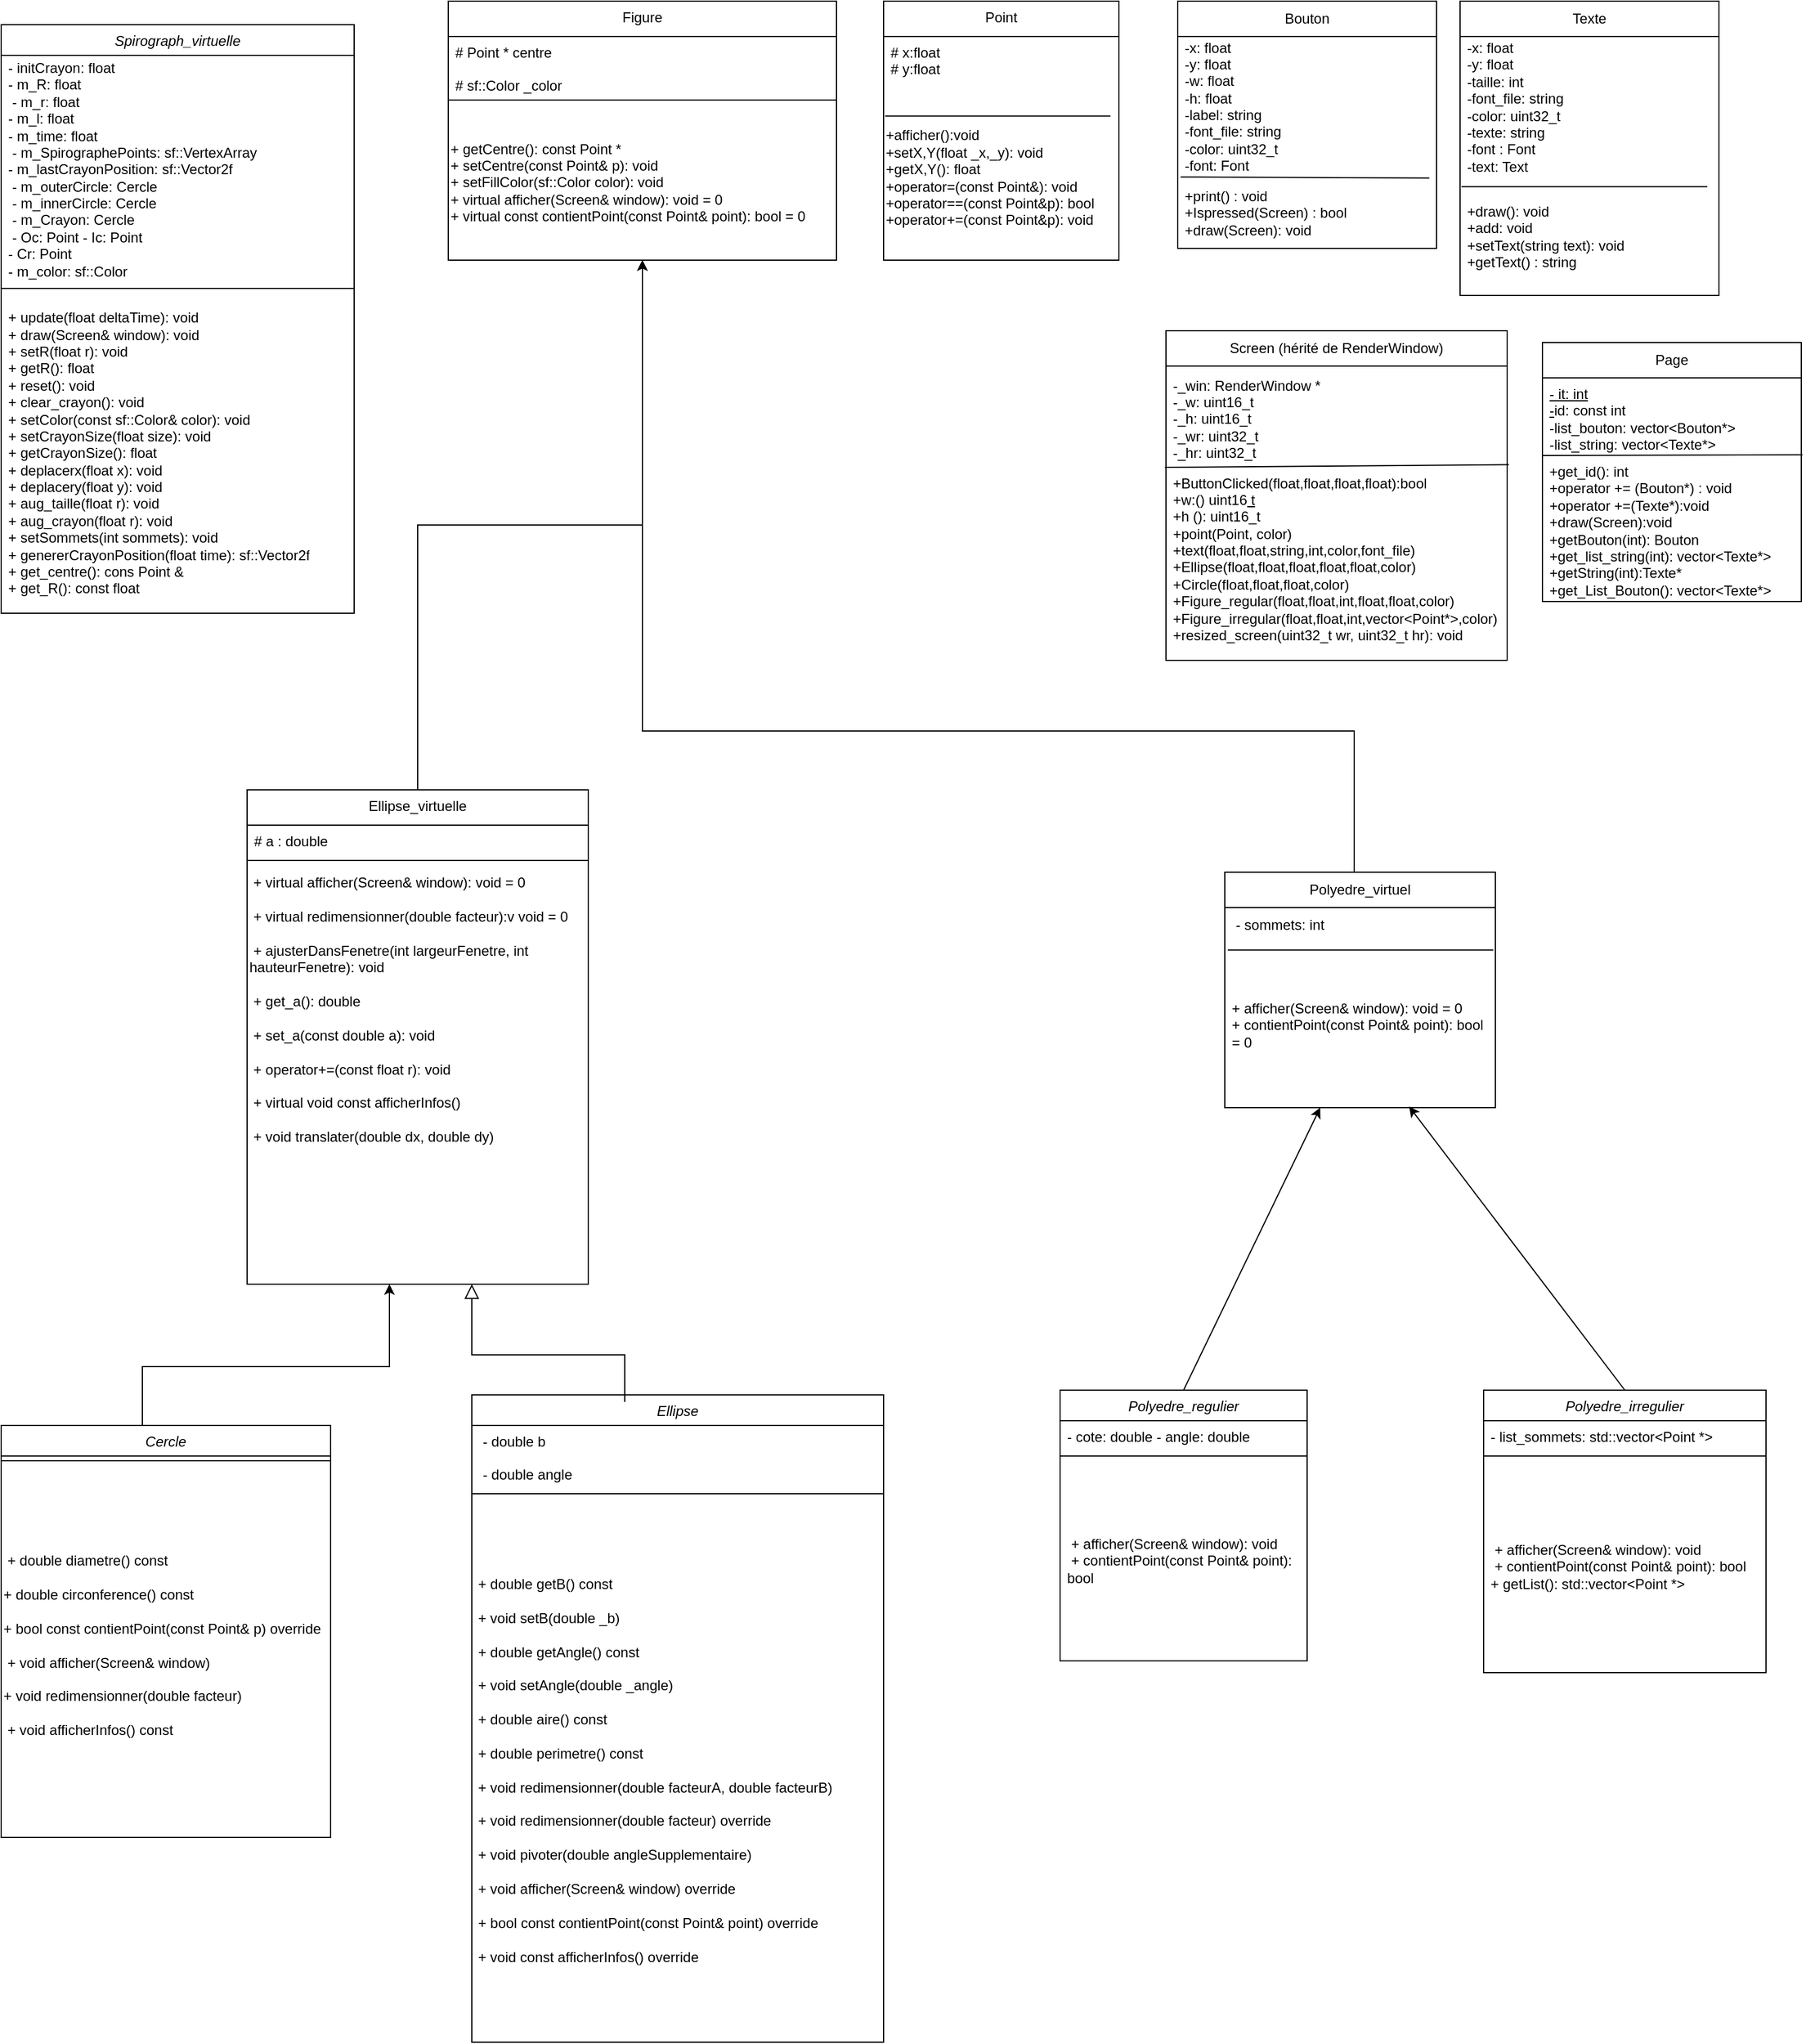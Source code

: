 <mxfile version="26.0.6">
  <diagram id="C5RBs43oDa-KdzZeNtuy" name="Page-1">
    <mxGraphModel dx="441" dy="790" grid="1" gridSize="10" guides="1" tooltips="1" connect="1" arrows="1" fold="1" page="1" pageScale="1" pageWidth="827" pageHeight="1169" math="0" shadow="0">
      <root>
        <mxCell id="WIyWlLk6GJQsqaUBKTNV-0" />
        <mxCell id="WIyWlLk6GJQsqaUBKTNV-1" parent="WIyWlLk6GJQsqaUBKTNV-0" />
        <mxCell id="zkfFHV4jXpPFQw0GAbJ--0" value="Spirograph_virtuelle" style="swimlane;fontStyle=2;align=center;verticalAlign=top;childLayout=stackLayout;horizontal=1;startSize=26;horizontalStack=0;resizeParent=1;resizeLast=0;collapsible=1;marginBottom=0;rounded=0;shadow=0;strokeWidth=1;" parent="WIyWlLk6GJQsqaUBKTNV-1" vertex="1">
          <mxGeometry x="60" y="40" width="300" height="500" as="geometry">
            <mxRectangle x="230" y="140" width="160" height="26" as="alternateBounds" />
          </mxGeometry>
        </mxCell>
        <mxCell id="Yk2aVxhonurAjU0q2a2b-47" value="&lt;font style=&quot;font-size: 12px;&quot;&gt;- initCrayon: float&amp;nbsp;&lt;/font&gt;&lt;div&gt;&lt;font style=&quot;font-size: 12px;&quot;&gt;- m_R: float&lt;/font&gt;&lt;/div&gt;&lt;div&gt;&lt;font style=&quot;font-size: 12px;&quot;&gt;&amp;nbsp;- m_r: float&amp;nbsp;&lt;/font&gt;&lt;/div&gt;&lt;div&gt;&lt;font style=&quot;font-size: 12px;&quot;&gt;- m_l: float&amp;nbsp;&lt;/font&gt;&lt;/div&gt;&lt;div&gt;&lt;font style=&quot;font-size: 12px;&quot;&gt;- m_time: float&lt;/font&gt;&lt;/div&gt;&lt;div&gt;&lt;font style=&quot;font-size: 12px;&quot;&gt;&amp;nbsp;- m_SpirographePoints: sf::VertexArray&amp;nbsp;&lt;/font&gt;&lt;/div&gt;&lt;div&gt;&lt;font style=&quot;font-size: 12px;&quot;&gt;- m_lastCrayonPosition: sf::Vector2f&lt;/font&gt;&lt;/div&gt;&lt;div&gt;&lt;font style=&quot;font-size: 12px;&quot;&gt;&amp;nbsp;- m_outerCircle: Cercle&lt;/font&gt;&lt;/div&gt;&lt;div&gt;&lt;font style=&quot;font-size: 12px;&quot;&gt;&amp;nbsp;- m_innerCircle: Cercle&lt;/font&gt;&lt;/div&gt;&lt;div&gt;&lt;font style=&quot;font-size: 12px;&quot;&gt;&amp;nbsp;- m_Crayon: Cercle&lt;/font&gt;&lt;/div&gt;&lt;div&gt;&lt;font style=&quot;font-size: 12px;&quot;&gt;&amp;nbsp;- Oc: Point - Ic: Point&amp;nbsp;&lt;/font&gt;&lt;/div&gt;&lt;div&gt;&lt;font style=&quot;font-size: 12px;&quot;&gt;- Cr: Point&amp;nbsp;&lt;/font&gt;&lt;/div&gt;&lt;div&gt;&lt;font style=&quot;font-size: 12px;&quot;&gt;- m_color: sf::Color&lt;/font&gt;&lt;/div&gt;" style="text;strokeColor=none;fillColor=none;align=left;verticalAlign=middle;spacingLeft=4;spacingRight=4;overflow=hidden;points=[[0,0.5],[1,0.5]];portConstraint=eastwest;rotatable=0;whiteSpace=wrap;html=1;" parent="zkfFHV4jXpPFQw0GAbJ--0" vertex="1">
          <mxGeometry y="26" width="300" height="194" as="geometry" />
        </mxCell>
        <mxCell id="zkfFHV4jXpPFQw0GAbJ--4" value="" style="line;html=1;strokeWidth=1;align=left;verticalAlign=middle;spacingTop=-1;spacingLeft=3;spacingRight=3;rotatable=0;labelPosition=right;points=[];portConstraint=eastwest;" parent="zkfFHV4jXpPFQw0GAbJ--0" vertex="1">
          <mxGeometry y="220" width="300" height="8" as="geometry" />
        </mxCell>
        <mxCell id="Yk2aVxhonurAjU0q2a2b-48" value="&lt;div&gt;&lt;font style=&quot;font-size: 12px;&quot;&gt;+ update(float deltaTime): void&amp;nbsp;&lt;/font&gt;&lt;/div&gt;&lt;div&gt;&lt;font style=&quot;font-size: 12px;&quot;&gt;+ draw(Screen&amp;amp; window): void&amp;nbsp;&lt;/font&gt;&lt;/div&gt;&lt;div&gt;&lt;font style=&quot;font-size: 12px;&quot;&gt;+ setR(float r): void&amp;nbsp;&lt;/font&gt;&lt;/div&gt;&lt;div&gt;&lt;font style=&quot;font-size: 12px;&quot;&gt;+ getR(): float&amp;nbsp;&lt;/font&gt;&lt;/div&gt;&lt;div&gt;&lt;font style=&quot;font-size: 12px;&quot;&gt;+ reset(): void&amp;nbsp;&lt;/font&gt;&lt;/div&gt;&lt;div&gt;&lt;font style=&quot;font-size: 12px;&quot;&gt;+ clear_crayon(): void&amp;nbsp;&lt;/font&gt;&lt;/div&gt;&lt;div&gt;&lt;font style=&quot;font-size: 12px;&quot;&gt;+ setColor(const sf::Color&amp;amp; color): void&amp;nbsp;&lt;/font&gt;&lt;/div&gt;&lt;div&gt;&lt;font style=&quot;font-size: 12px;&quot;&gt;+ setCrayonSize(float size): void&amp;nbsp;&lt;/font&gt;&lt;/div&gt;&lt;div&gt;&lt;font style=&quot;font-size: 12px;&quot;&gt;+ getCrayonSize(): float&amp;nbsp;&lt;/font&gt;&lt;/div&gt;&lt;div&gt;&lt;font style=&quot;font-size: 12px;&quot;&gt;+ deplacerx(float x): void&amp;nbsp;&lt;/font&gt;&lt;/div&gt;&lt;div&gt;&lt;font style=&quot;font-size: 12px;&quot;&gt;+ deplacery(float y): void&amp;nbsp;&lt;/font&gt;&lt;/div&gt;&lt;div&gt;&lt;font style=&quot;font-size: 12px;&quot;&gt;+ aug_taille(float r): void&amp;nbsp;&lt;/font&gt;&lt;/div&gt;&lt;div&gt;&lt;font style=&quot;font-size: 12px;&quot;&gt;+ aug_crayon(float r): void&amp;nbsp;&lt;/font&gt;&lt;/div&gt;&lt;div&gt;&lt;font style=&quot;font-size: 12px;&quot;&gt;+ setSommets(int sommets): void&amp;nbsp;&lt;/font&gt;&lt;/div&gt;&lt;div&gt;&lt;font style=&quot;font-size: 12px;&quot;&gt;+ genererCrayonPosition(float time): sf::Vector2f&lt;/font&gt;&lt;/div&gt;&lt;div&gt;&lt;font style=&quot;font-size: 12px;&quot;&gt;+ get_centre(): cons Point &amp;amp;&lt;/font&gt;&lt;/div&gt;&lt;div&gt;&lt;font style=&quot;font-size: 12px;&quot;&gt;+ get_R(): const float&lt;br&gt;&lt;/font&gt;&lt;/div&gt;" style="text;strokeColor=none;fillColor=none;align=left;verticalAlign=middle;spacingLeft=4;spacingRight=4;overflow=hidden;points=[[0,0.5],[1,0.5]];portConstraint=eastwest;rotatable=0;whiteSpace=wrap;html=1;" parent="zkfFHV4jXpPFQw0GAbJ--0" vertex="1">
          <mxGeometry y="228" width="300" height="272" as="geometry" />
        </mxCell>
        <mxCell id="zkfFHV4jXpPFQw0GAbJ--17" value="Figure" style="swimlane;fontStyle=0;align=center;verticalAlign=top;childLayout=stackLayout;horizontal=1;startSize=30;horizontalStack=0;resizeParent=1;resizeLast=0;collapsible=1;marginBottom=0;rounded=0;shadow=0;strokeWidth=1;" parent="WIyWlLk6GJQsqaUBKTNV-1" vertex="1">
          <mxGeometry x="440" y="20" width="330" height="220" as="geometry">
            <mxRectangle x="550" y="140" width="160" height="26" as="alternateBounds" />
          </mxGeometry>
        </mxCell>
        <mxCell id="GV9wKH8Hu66Jm4WteEqG-0" value="# Point * centre&#xa;&#xa;# sf::Color _color  &#xa;" style="text;align=left;verticalAlign=top;spacingLeft=4;spacingRight=4;overflow=hidden;rotatable=0;points=[[0,0.5],[1,0.5]];portConstraint=eastwest;" parent="zkfFHV4jXpPFQw0GAbJ--17" vertex="1">
          <mxGeometry y="30" width="330" height="50" as="geometry" />
        </mxCell>
        <mxCell id="zkfFHV4jXpPFQw0GAbJ--23" value="" style="line;html=1;strokeWidth=1;align=left;verticalAlign=middle;spacingTop=-1;spacingLeft=3;spacingRight=3;rotatable=0;labelPosition=right;points=[];portConstraint=eastwest;" parent="zkfFHV4jXpPFQw0GAbJ--17" vertex="1">
          <mxGeometry y="80" width="330" height="8" as="geometry" />
        </mxCell>
        <mxCell id="TqE--26rtmZtrufejqhl-34" value="&lt;div&gt;+ &lt;span style=&quot;background-color: transparent; color: light-dark(rgb(0, 0, 0), rgb(255, 255, 255));&quot;&gt;getCentre(): &lt;/span&gt;&lt;span style=&quot;background-color: transparent; color: light-dark(rgb(0, 0, 0), rgb(255, 255, 255));&quot;&gt;const Point *&lt;/span&gt;&lt;/div&gt;&lt;div&gt;+ setCentre(const Point&amp;amp; p): void &lt;br&gt;&lt;/div&gt;&lt;div&gt;+ setFillColor(sf::Color color): void&lt;br&gt;&lt;/div&gt;&lt;div&gt;+ virtual afficher(Screen&amp;amp; window): void = 0&lt;br&gt;&lt;/div&gt;&lt;div&gt;+ virtual const contientPoint(const Point&amp;amp; point): bool = 0&lt;br&gt;&lt;/div&gt;" style="text;html=1;align=left;verticalAlign=middle;whiteSpace=wrap;rounded=0;" parent="zkfFHV4jXpPFQw0GAbJ--17" vertex="1">
          <mxGeometry y="88" width="330" height="132" as="geometry" />
        </mxCell>
        <mxCell id="TUDsm-XgNNnCpX9dQ1m_-4" value="Ellipse" style="swimlane;fontStyle=2;align=center;verticalAlign=top;childLayout=stackLayout;horizontal=1;startSize=26;horizontalStack=0;resizeParent=1;resizeLast=0;collapsible=1;marginBottom=0;rounded=0;shadow=0;strokeWidth=1;" parent="WIyWlLk6GJQsqaUBKTNV-1" vertex="1">
          <mxGeometry x="460" y="1204" width="350" height="550" as="geometry">
            <mxRectangle x="230" y="140" width="160" height="26" as="alternateBounds" />
          </mxGeometry>
        </mxCell>
        <mxCell id="TUDsm-XgNNnCpX9dQ1m_-5" value=" - double b&#xa; &#xa; - double angle " style="text;align=left;verticalAlign=top;spacingLeft=4;spacingRight=4;overflow=hidden;rotatable=0;points=[[0,0.5],[1,0.5]];portConstraint=eastwest;" parent="TUDsm-XgNNnCpX9dQ1m_-4" vertex="1">
          <mxGeometry y="26" width="350" height="54" as="geometry" />
        </mxCell>
        <mxCell id="TUDsm-XgNNnCpX9dQ1m_-26" value="" style="endArrow=block;endSize=10;endFill=0;shadow=0;strokeWidth=1;rounded=0;curved=0;edgeStyle=elbowEdgeStyle;elbow=vertical;" parent="TUDsm-XgNNnCpX9dQ1m_-4" edge="1">
          <mxGeometry width="160" relative="1" as="geometry">
            <mxPoint x="130" y="6" as="sourcePoint" />
            <mxPoint y="-94" as="targetPoint" />
            <Array as="points">
              <mxPoint x="55" y="-34" />
              <mxPoint x="25" y="-534" />
            </Array>
          </mxGeometry>
        </mxCell>
        <mxCell id="TUDsm-XgNNnCpX9dQ1m_-9" value="" style="line;html=1;strokeWidth=1;align=left;verticalAlign=middle;spacingTop=-1;spacingLeft=3;spacingRight=3;rotatable=0;labelPosition=right;points=[];portConstraint=eastwest;" parent="TUDsm-XgNNnCpX9dQ1m_-4" vertex="1">
          <mxGeometry y="80" width="350" height="8" as="geometry" />
        </mxCell>
        <mxCell id="TqE--26rtmZtrufejqhl-29" value="&lt;div&gt;&lt;span style=&quot;background-color: transparent; color: light-dark(rgb(0, 0, 0), rgb(255, 255, 255));&quot;&gt;&amp;nbsp;+ double getB() const&lt;/span&gt;&lt;/div&gt;&lt;div&gt;&lt;br&gt;&lt;/div&gt;&lt;div&gt;&amp;nbsp;+ void setB(double _b)&lt;/div&gt;&lt;div&gt;&lt;br&gt;&lt;/div&gt;&lt;div&gt;&amp;nbsp;+ double getAngle() const&lt;/div&gt;&lt;div&gt;&lt;br&gt;&lt;/div&gt;&lt;div&gt;&amp;nbsp;+ void setAngle(double _angle)&lt;/div&gt;&lt;div&gt;&lt;span style=&quot;background-color: transparent; color: light-dark(rgb(0, 0, 0), rgb(255, 255, 255));&quot;&gt;&lt;br&gt;&lt;/span&gt;&lt;/div&gt;&lt;div&gt;&lt;span style=&quot;background-color: transparent; color: light-dark(rgb(0, 0, 0), rgb(255, 255, 255));&quot;&gt;&amp;nbsp;+ double aire() const&lt;/span&gt;&lt;/div&gt;&lt;div&gt;&lt;br&gt;&lt;/div&gt;&lt;div&gt;&amp;nbsp;+ double perimetre() const&lt;/div&gt;&lt;div&gt;&lt;br&gt;&lt;/div&gt;&lt;div&gt;&amp;nbsp;+ void redimensionner(double facteurA, double facteurB)&lt;/div&gt;&lt;div&gt;&lt;br&gt;&lt;/div&gt;&lt;div&gt;&amp;nbsp;+ void redimensionner(double facteur) override&lt;/div&gt;&lt;div&gt;&lt;br&gt;&lt;/div&gt;&lt;div&gt;&amp;nbsp;+ void pivoter(double angleSupplementaire)&lt;/div&gt;&lt;div&gt;&lt;br&gt;&lt;/div&gt;&lt;div&gt;&amp;nbsp;+ void afficher(Screen&amp;amp; window) override&lt;/div&gt;&lt;div&gt;&lt;br&gt;&lt;/div&gt;&lt;div&gt;&amp;nbsp;+ bool const contientPoint(const Point&amp;amp; point) override&lt;/div&gt;&lt;div&gt;&lt;br&gt;&lt;/div&gt;&lt;div&gt;&amp;nbsp;+ void const afficherInfos() override&lt;/div&gt;" style="text;html=1;align=left;verticalAlign=middle;whiteSpace=wrap;rounded=0;" parent="TUDsm-XgNNnCpX9dQ1m_-4" vertex="1">
          <mxGeometry y="88" width="350" height="462" as="geometry" />
        </mxCell>
        <mxCell id="TUDsm-XgNNnCpX9dQ1m_-42" style="edgeStyle=orthogonalEdgeStyle;rounded=0;orthogonalLoop=1;jettySize=auto;html=1;exitX=0.425;exitY=0.001;exitDx=0;exitDy=0;exitPerimeter=0;" parent="WIyWlLk6GJQsqaUBKTNV-1" source="TUDsm-XgNNnCpX9dQ1m_-11" edge="1">
          <mxGeometry relative="1" as="geometry">
            <mxPoint x="390" y="1110" as="targetPoint" />
            <Array as="points">
              <mxPoint x="180" y="1180" />
              <mxPoint x="390" y="1180" />
            </Array>
            <mxPoint x="180" y="1210" as="sourcePoint" />
          </mxGeometry>
        </mxCell>
        <mxCell id="TUDsm-XgNNnCpX9dQ1m_-11" value="Cercle" style="swimlane;fontStyle=2;align=center;verticalAlign=top;childLayout=stackLayout;horizontal=1;startSize=26;horizontalStack=0;resizeParent=1;resizeLast=0;collapsible=1;marginBottom=0;rounded=0;shadow=0;strokeWidth=1;" parent="WIyWlLk6GJQsqaUBKTNV-1" vertex="1">
          <mxGeometry x="60" y="1230" width="280" height="350" as="geometry">
            <mxRectangle x="230" y="140" width="160" height="26" as="alternateBounds" />
          </mxGeometry>
        </mxCell>
        <mxCell id="TUDsm-XgNNnCpX9dQ1m_-13" value="" style="line;html=1;strokeWidth=1;align=left;verticalAlign=middle;spacingTop=-1;spacingLeft=3;spacingRight=3;rotatable=0;labelPosition=right;points=[];portConstraint=eastwest;" parent="TUDsm-XgNNnCpX9dQ1m_-11" vertex="1">
          <mxGeometry y="26" width="280" height="8" as="geometry" />
        </mxCell>
        <mxCell id="TqE--26rtmZtrufejqhl-30" value="&lt;div&gt;&lt;div&gt;&amp;nbsp;+ double diametre() const&lt;/div&gt;&lt;div&gt;&amp;nbsp;&lt;/div&gt;&lt;div&gt;+ double circonference() const&lt;/div&gt;&lt;div&gt;&amp;nbsp;&lt;/div&gt;&lt;div&gt;+ bool const contientPoint(const Point&amp;amp; p) override&lt;/div&gt;&lt;/div&gt;&lt;div&gt;&lt;div&gt;&lt;br&gt;&lt;/div&gt;&lt;div&gt;&amp;nbsp;+ void afficher(Screen&amp;amp; window)&lt;/div&gt;&lt;div&gt;&lt;span style=&quot;background-color: transparent; color: light-dark(rgb(0, 0, 0), rgb(255, 255, 255));&quot;&gt;&amp;nbsp;&lt;/span&gt;&lt;/div&gt;&lt;div&gt;&lt;span style=&quot;background-color: transparent; color: light-dark(rgb(0, 0, 0), rgb(255, 255, 255));&quot;&gt;+ void redimensionner(double facteur)&lt;/span&gt;&lt;/div&gt;&lt;div&gt;&lt;span style=&quot;background-color: transparent; color: light-dark(rgb(0, 0, 0), rgb(255, 255, 255));&quot;&gt;&lt;br&gt;&lt;/span&gt;&lt;/div&gt;&lt;div&gt;&lt;span style=&quot;background-color: transparent; color: light-dark(rgb(0, 0, 0), rgb(255, 255, 255));&quot;&gt;&amp;nbsp;+ void afficherInfos() const&lt;/span&gt;&lt;/div&gt;&lt;/div&gt;" style="text;html=1;align=left;verticalAlign=middle;whiteSpace=wrap;rounded=0;" parent="TUDsm-XgNNnCpX9dQ1m_-11" vertex="1">
          <mxGeometry y="34" width="280" height="306" as="geometry" />
        </mxCell>
        <mxCell id="TUDsm-XgNNnCpX9dQ1m_-37" value="Point" style="swimlane;fontStyle=0;align=center;verticalAlign=top;childLayout=stackLayout;horizontal=1;startSize=30;horizontalStack=0;resizeParent=1;resizeLast=0;collapsible=1;marginBottom=0;rounded=0;shadow=0;strokeWidth=1;" parent="WIyWlLk6GJQsqaUBKTNV-1" vertex="1">
          <mxGeometry x="810" y="20" width="200" height="220" as="geometry">
            <mxRectangle x="550" y="140" width="160" height="26" as="alternateBounds" />
          </mxGeometry>
        </mxCell>
        <mxCell id="TUDsm-XgNNnCpX9dQ1m_-38" value="# x:float&#xa;# y:float" style="text;align=left;verticalAlign=top;spacingLeft=4;spacingRight=4;overflow=hidden;rotatable=0;points=[[0,0.5],[1,0.5]];portConstraint=eastwest;" parent="TUDsm-XgNNnCpX9dQ1m_-37" vertex="1">
          <mxGeometry y="30" width="200" height="70" as="geometry" />
        </mxCell>
        <mxCell id="Yk2aVxhonurAjU0q2a2b-14" value="&lt;div&gt;+afficher():void&lt;/div&gt;&lt;div&gt;+setX,Y(float _x,_y): void&lt;/div&gt;&lt;div&gt;+getX,Y(): float&lt;br&gt;&lt;/div&gt;&lt;div&gt;+operator=(const Point&amp;amp;): void&lt;br&gt;&lt;/div&gt;&lt;div&gt;+operator==(const Point&amp;amp;p): bool&lt;br&gt;&lt;/div&gt;&lt;div&gt;+operator+=(const Point&amp;amp;p): void&lt;br&gt;&lt;/div&gt;" style="text;html=1;align=left;verticalAlign=middle;resizable=0;points=[];autosize=1;strokeColor=none;fillColor=none;" parent="TUDsm-XgNNnCpX9dQ1m_-37" vertex="1">
          <mxGeometry y="100" width="200" height="100" as="geometry" />
        </mxCell>
        <mxCell id="Yk2aVxhonurAjU0q2a2b-45" value="" style="endArrow=none;html=1;rounded=0;exitX=0.006;exitY=-0.024;exitDx=0;exitDy=0;exitPerimeter=0;entryX=0.964;entryY=-0.024;entryDx=0;entryDy=0;entryPerimeter=0;" parent="TUDsm-XgNNnCpX9dQ1m_-37" source="Yk2aVxhonurAjU0q2a2b-14" target="Yk2aVxhonurAjU0q2a2b-14" edge="1">
          <mxGeometry width="50" height="50" relative="1" as="geometry">
            <mxPoint x="370" y="410" as="sourcePoint" />
            <mxPoint x="420" y="360" as="targetPoint" />
          </mxGeometry>
        </mxCell>
        <mxCell id="_BAvB3OfVpKcY2HnQEDT-3" value="Polyedre_irregulier" style="swimlane;fontStyle=2;align=center;verticalAlign=top;childLayout=stackLayout;horizontal=1;startSize=26;horizontalStack=0;resizeParent=1;resizeLast=0;collapsible=1;marginBottom=0;rounded=0;shadow=0;strokeWidth=1;" parent="WIyWlLk6GJQsqaUBKTNV-1" vertex="1">
          <mxGeometry x="1320" y="1200" width="240" height="240" as="geometry">
            <mxRectangle x="230" y="140" width="160" height="26" as="alternateBounds" />
          </mxGeometry>
        </mxCell>
        <mxCell id="_BAvB3OfVpKcY2HnQEDT-4" value="- list_sommets: std::vector&lt;Point *&gt;" style="text;align=left;verticalAlign=top;spacingLeft=4;spacingRight=4;overflow=hidden;rotatable=0;points=[[0,0.5],[1,0.5]];portConstraint=eastwest;" parent="_BAvB3OfVpKcY2HnQEDT-3" vertex="1">
          <mxGeometry y="26" width="240" height="26" as="geometry" />
        </mxCell>
        <mxCell id="_BAvB3OfVpKcY2HnQEDT-5" value="" style="line;html=1;strokeWidth=1;align=left;verticalAlign=middle;spacingTop=-1;spacingLeft=3;spacingRight=3;rotatable=0;labelPosition=right;points=[];portConstraint=eastwest;" parent="_BAvB3OfVpKcY2HnQEDT-3" vertex="1">
          <mxGeometry y="52" width="240" height="8" as="geometry" />
        </mxCell>
        <mxCell id="Yk2aVxhonurAjU0q2a2b-40" value="&lt;div&gt;&lt;font style=&quot;font-size: 12px;&quot;&gt;&amp;nbsp;+ afficher(Screen&amp;amp; window): void&lt;/font&gt;&lt;/div&gt;&lt;div&gt;&lt;font style=&quot;font-size: 12px;&quot;&gt;&amp;nbsp;+ contientPoint(const Point&amp;amp; point): bool&amp;nbsp; + getList(): std::vector&amp;lt;Point *&amp;gt;&lt;/font&gt;&lt;/div&gt;" style="text;strokeColor=none;fillColor=none;align=left;verticalAlign=middle;spacingLeft=4;spacingRight=4;overflow=hidden;points=[[0,0.5],[1,0.5]];portConstraint=eastwest;rotatable=0;whiteSpace=wrap;html=1;" parent="_BAvB3OfVpKcY2HnQEDT-3" vertex="1">
          <mxGeometry y="60" width="240" height="180" as="geometry" />
        </mxCell>
        <mxCell id="Yk2aVxhonurAjU0q2a2b-36" style="edgeStyle=none;rounded=0;orthogonalLoop=1;jettySize=auto;html=1;exitX=0.5;exitY=0;exitDx=0;exitDy=0;" parent="WIyWlLk6GJQsqaUBKTNV-1" source="_BAvB3OfVpKcY2HnQEDT-6" target="Yk2aVxhonurAjU0q2a2b-19" edge="1">
          <mxGeometry relative="1" as="geometry" />
        </mxCell>
        <mxCell id="_BAvB3OfVpKcY2HnQEDT-6" value="Polyedre_regulier" style="swimlane;fontStyle=2;align=center;verticalAlign=top;childLayout=stackLayout;horizontal=1;startSize=26;horizontalStack=0;resizeParent=1;resizeLast=0;collapsible=1;marginBottom=0;rounded=0;shadow=0;strokeWidth=1;" parent="WIyWlLk6GJQsqaUBKTNV-1" vertex="1">
          <mxGeometry x="960" y="1200" width="210" height="230" as="geometry">
            <mxRectangle x="230" y="140" width="160" height="26" as="alternateBounds" />
          </mxGeometry>
        </mxCell>
        <mxCell id="_BAvB3OfVpKcY2HnQEDT-7" value="- cote: double - angle: double &#xa;" style="text;align=left;verticalAlign=top;spacingLeft=4;spacingRight=4;overflow=hidden;rotatable=0;points=[[0,0.5],[1,0.5]];portConstraint=eastwest;" parent="_BAvB3OfVpKcY2HnQEDT-6" vertex="1">
          <mxGeometry y="26" width="210" height="26" as="geometry" />
        </mxCell>
        <mxCell id="_BAvB3OfVpKcY2HnQEDT-8" value="" style="line;html=1;strokeWidth=1;align=left;verticalAlign=middle;spacingTop=-1;spacingLeft=3;spacingRight=3;rotatable=0;labelPosition=right;points=[];portConstraint=eastwest;" parent="_BAvB3OfVpKcY2HnQEDT-6" vertex="1">
          <mxGeometry y="52" width="210" height="8" as="geometry" />
        </mxCell>
        <mxCell id="Yk2aVxhonurAjU0q2a2b-39" value="&lt;div&gt;&lt;font style=&quot;font-size: 12px;&quot;&gt;&amp;nbsp;+ afficher(Screen&amp;amp; window): void&amp;nbsp;&lt;/font&gt;&lt;/div&gt;&lt;div&gt;&lt;font style=&quot;font-size: 12px;&quot;&gt;&amp;nbsp;+ contientPoint(const Point&amp;amp; point): bool&lt;/font&gt;&lt;/div&gt;" style="text;strokeColor=none;fillColor=none;align=left;verticalAlign=middle;spacingLeft=4;spacingRight=4;overflow=hidden;points=[[0,0.5],[1,0.5]];portConstraint=eastwest;rotatable=0;whiteSpace=wrap;html=1;" parent="_BAvB3OfVpKcY2HnQEDT-6" vertex="1">
          <mxGeometry y="60" width="210" height="170" as="geometry" />
        </mxCell>
        <mxCell id="_BAvB3OfVpKcY2HnQEDT-36" style="edgeStyle=orthogonalEdgeStyle;rounded=0;orthogonalLoop=1;jettySize=auto;html=1;exitX=0.5;exitY=0;exitDx=0;exitDy=0;entryX=0.5;entryY=1;entryDx=0;entryDy=0;" parent="WIyWlLk6GJQsqaUBKTNV-1" source="_BAvB3OfVpKcY2HnQEDT-19" target="zkfFHV4jXpPFQw0GAbJ--17" edge="1">
          <mxGeometry relative="1" as="geometry" />
        </mxCell>
        <mxCell id="_BAvB3OfVpKcY2HnQEDT-19" value="Ellipse_virtuelle" style="swimlane;fontStyle=0;align=center;verticalAlign=top;childLayout=stackLayout;horizontal=1;startSize=30;horizontalStack=0;resizeParent=1;resizeLast=0;collapsible=1;marginBottom=0;rounded=0;shadow=0;strokeWidth=1;" parent="WIyWlLk6GJQsqaUBKTNV-1" vertex="1">
          <mxGeometry x="269" y="690" width="290" height="420" as="geometry">
            <mxRectangle x="550" y="140" width="160" height="26" as="alternateBounds" />
          </mxGeometry>
        </mxCell>
        <mxCell id="_BAvB3OfVpKcY2HnQEDT-20" value="# a : double" style="text;align=left;verticalAlign=top;spacingLeft=4;spacingRight=4;overflow=hidden;rotatable=0;points=[[0,0.5],[1,0.5]];portConstraint=eastwest;" parent="_BAvB3OfVpKcY2HnQEDT-19" vertex="1">
          <mxGeometry y="30" width="290" height="26" as="geometry" />
        </mxCell>
        <mxCell id="_BAvB3OfVpKcY2HnQEDT-21" value="" style="line;html=1;strokeWidth=1;align=left;verticalAlign=middle;spacingTop=-1;spacingLeft=3;spacingRight=3;rotatable=0;labelPosition=right;points=[];portConstraint=eastwest;" parent="_BAvB3OfVpKcY2HnQEDT-19" vertex="1">
          <mxGeometry y="56" width="290" height="8" as="geometry" />
        </mxCell>
        <mxCell id="TqE--26rtmZtrufejqhl-25" value="&lt;div&gt;&lt;span style=&quot;background-color: transparent; color: light-dark(rgb(0, 0, 0), rgb(255, 255, 255));&quot;&gt;&lt;br&gt;&lt;/span&gt;&lt;/div&gt;&lt;div&gt;&lt;span style=&quot;background-color: transparent; color: light-dark(rgb(0, 0, 0), rgb(255, 255, 255));&quot;&gt;&amp;nbsp;+ virtual afficher(Screen&amp;amp; window): void = 0&lt;/span&gt;&lt;/div&gt;&lt;div&gt;&lt;span style=&quot;background-color: transparent; color: light-dark(rgb(0, 0, 0), rgb(255, 255, 255));&quot;&gt;&lt;br&gt;&lt;/span&gt;&lt;/div&gt;&lt;div&gt;&amp;nbsp;+ virtual redimensionner(double facteur):v void = 0&lt;/div&gt;&lt;div&gt;&amp;nbsp;&lt;/div&gt;&lt;div&gt;&amp;nbsp;+ ajusterDansFenetre(int largeurFenetre, int hauteurFenetre): void&lt;br&gt;&lt;/div&gt;&lt;div&gt;&lt;br&gt;&lt;/div&gt;&lt;div&gt;&amp;nbsp;+ get_a(): double&lt;/div&gt;&lt;div&gt;&lt;br&gt;&lt;/div&gt;&lt;div&gt;&amp;nbsp;+ set_a(const double a): void&lt;/div&gt;&lt;div&gt;&lt;br&gt;&lt;/div&gt;&lt;div&gt;&amp;nbsp;+ operator+=(const float r): void&lt;/div&gt;&lt;div&gt;&lt;br&gt;&lt;/div&gt;&lt;div&gt;&amp;nbsp;+ virtual void const afficherInfos()&lt;/div&gt;&lt;div&gt;&lt;br&gt;&lt;/div&gt;&lt;div&gt;&amp;nbsp;+ void translater(double dx, double dy)&lt;/div&gt;&lt;div&gt;&lt;br&gt;&lt;/div&gt;" style="text;html=1;align=left;verticalAlign=middle;whiteSpace=wrap;rounded=0;" parent="_BAvB3OfVpKcY2HnQEDT-19" vertex="1">
          <mxGeometry y="64" width="290" height="246" as="geometry" />
        </mxCell>
        <mxCell id="Yk2aVxhonurAjU0q2a2b-0" value="Bouton" style="swimlane;fontStyle=0;childLayout=stackLayout;horizontal=1;startSize=30;horizontalStack=0;resizeParent=1;resizeParentMax=0;resizeLast=0;collapsible=1;marginBottom=0;whiteSpace=wrap;html=1;" parent="WIyWlLk6GJQsqaUBKTNV-1" vertex="1">
          <mxGeometry x="1060" y="20" width="220" height="210" as="geometry" />
        </mxCell>
        <mxCell id="Yk2aVxhonurAjU0q2a2b-1" value="-x: float&lt;div&gt;-y: float&lt;/div&gt;&lt;div&gt;-w: float&lt;/div&gt;&lt;div&gt;-h: float&lt;/div&gt;&lt;div&gt;-label: string&lt;/div&gt;&lt;div&gt;-font_file: string&lt;/div&gt;&lt;div&gt;-color: uint32_t&lt;br&gt;&lt;/div&gt;&lt;div&gt;-font: Font&lt;/div&gt;&lt;div&gt;-text: Text&lt;/div&gt;" style="text;strokeColor=none;fillColor=none;align=left;verticalAlign=middle;spacingLeft=4;spacingRight=4;overflow=hidden;points=[[0,0.5],[1,0.5]];portConstraint=eastwest;rotatable=0;whiteSpace=wrap;html=1;" parent="Yk2aVxhonurAjU0q2a2b-0" vertex="1">
          <mxGeometry y="30" width="220" height="120" as="geometry" />
        </mxCell>
        <mxCell id="Yk2aVxhonurAjU0q2a2b-2" value="&lt;div&gt;+print() : void&lt;/div&gt;&lt;div&gt;+Ispressed(Screen) : bool&lt;/div&gt;&lt;div&gt;+draw(Screen): void&lt;/div&gt;" style="text;strokeColor=none;fillColor=none;align=left;verticalAlign=middle;spacingLeft=4;spacingRight=4;overflow=hidden;points=[[0,0.5],[1,0.5]];portConstraint=eastwest;rotatable=0;whiteSpace=wrap;html=1;" parent="Yk2aVxhonurAjU0q2a2b-0" vertex="1">
          <mxGeometry y="150" width="220" height="60" as="geometry" />
        </mxCell>
        <mxCell id="Yk2aVxhonurAjU0q2a2b-44" value="" style="endArrow=none;html=1;rounded=0;exitX=0.011;exitY=-0.011;exitDx=0;exitDy=0;exitPerimeter=0;entryX=0.972;entryY=0.005;entryDx=0;entryDy=0;entryPerimeter=0;" parent="Yk2aVxhonurAjU0q2a2b-0" source="Yk2aVxhonurAjU0q2a2b-2" target="Yk2aVxhonurAjU0q2a2b-2" edge="1">
          <mxGeometry width="50" height="50" relative="1" as="geometry">
            <mxPoint x="120" y="410" as="sourcePoint" />
            <mxPoint x="170" y="360" as="targetPoint" />
          </mxGeometry>
        </mxCell>
        <mxCell id="Yk2aVxhonurAjU0q2a2b-5" value="Texte" style="swimlane;fontStyle=0;childLayout=stackLayout;horizontal=1;startSize=30;horizontalStack=0;resizeParent=1;resizeParentMax=0;resizeLast=0;collapsible=1;marginBottom=0;whiteSpace=wrap;html=1;" parent="WIyWlLk6GJQsqaUBKTNV-1" vertex="1">
          <mxGeometry x="1300" y="20" width="220" height="250" as="geometry" />
        </mxCell>
        <mxCell id="Yk2aVxhonurAjU0q2a2b-6" value="-x: float&lt;div&gt;-y: float&lt;/div&gt;&lt;div&gt;-taille: int&lt;/div&gt;&lt;div&gt;-font_file: string&lt;/div&gt;&lt;div&gt;-color: uint32_t&lt;/div&gt;&lt;div&gt;-texte: string&lt;/div&gt;&lt;div&gt;-font : Font&lt;/div&gt;&lt;div&gt;-text: Text&lt;/div&gt;" style="text;strokeColor=none;fillColor=none;align=left;verticalAlign=middle;spacingLeft=4;spacingRight=4;overflow=hidden;points=[[0,0.5],[1,0.5]];portConstraint=eastwest;rotatable=0;whiteSpace=wrap;html=1;" parent="Yk2aVxhonurAjU0q2a2b-5" vertex="1">
          <mxGeometry y="30" width="220" height="120" as="geometry" />
        </mxCell>
        <mxCell id="Yk2aVxhonurAjU0q2a2b-7" value="+draw(): void&lt;div&gt;+add: void&lt;/div&gt;&lt;div&gt;+setText(string text): void&lt;/div&gt;&lt;div&gt;+getText() : string&lt;/div&gt;" style="text;strokeColor=none;fillColor=none;align=left;verticalAlign=middle;spacingLeft=4;spacingRight=4;overflow=hidden;points=[[0,0.5],[1,0.5]];portConstraint=eastwest;rotatable=0;whiteSpace=wrap;html=1;" parent="Yk2aVxhonurAjU0q2a2b-5" vertex="1">
          <mxGeometry y="150" width="220" height="100" as="geometry" />
        </mxCell>
        <mxCell id="Yk2aVxhonurAjU0q2a2b-46" value="" style="endArrow=none;html=1;rounded=0;exitX=0.005;exitY=0.076;exitDx=0;exitDy=0;exitPerimeter=0;entryX=0.955;entryY=0.076;entryDx=0;entryDy=0;entryPerimeter=0;" parent="Yk2aVxhonurAjU0q2a2b-5" source="Yk2aVxhonurAjU0q2a2b-7" target="Yk2aVxhonurAjU0q2a2b-7" edge="1">
          <mxGeometry width="50" height="50" relative="1" as="geometry">
            <mxPoint x="-120" y="410" as="sourcePoint" />
            <mxPoint x="-70" y="360" as="targetPoint" />
          </mxGeometry>
        </mxCell>
        <mxCell id="Yk2aVxhonurAjU0q2a2b-8" value="Page" style="swimlane;fontStyle=0;childLayout=stackLayout;horizontal=1;startSize=30;horizontalStack=0;resizeParent=1;resizeParentMax=0;resizeLast=0;collapsible=1;marginBottom=0;whiteSpace=wrap;html=1;" parent="WIyWlLk6GJQsqaUBKTNV-1" vertex="1">
          <mxGeometry x="1370" y="310" width="220" height="220" as="geometry" />
        </mxCell>
        <mxCell id="Yk2aVxhonurAjU0q2a2b-9" value="&lt;u&gt;- it: int&lt;/u&gt;&lt;div&gt;&lt;u&gt;-&lt;/u&gt;id: const int&lt;/div&gt;&lt;div&gt;-list_bouton: vector&amp;lt;Bouton*&amp;gt;&lt;/div&gt;&lt;div&gt;-list_string: vector&amp;lt;Texte*&amp;gt;&lt;/div&gt;" style="text;strokeColor=none;fillColor=none;align=left;verticalAlign=middle;spacingLeft=4;spacingRight=4;overflow=hidden;points=[[0,0.5],[1,0.5]];portConstraint=eastwest;rotatable=0;whiteSpace=wrap;html=1;" parent="Yk2aVxhonurAjU0q2a2b-8" vertex="1">
          <mxGeometry y="30" width="220" height="70" as="geometry" />
        </mxCell>
        <mxCell id="Yk2aVxhonurAjU0q2a2b-10" value="&lt;div&gt;+get_id(): int &lt;br&gt;&lt;/div&gt;&lt;div&gt;+operator += (Bouton*) : void&lt;/div&gt;&lt;div&gt;+operator +=(Texte*):void&lt;/div&gt;&lt;div&gt;+draw(Screen):void&lt;/div&gt;&lt;div&gt;+getBouton(int): Bouton&lt;/div&gt;&lt;div&gt;+get_list_string(int): vector&amp;lt;Texte*&amp;gt;&lt;/div&gt;&lt;div&gt;+getString(int):Texte*&lt;/div&gt;&lt;div&gt;+get_List_Bouton(): vector&amp;lt;Texte*&amp;gt;&lt;/div&gt;" style="text;strokeColor=none;fillColor=none;align=left;verticalAlign=middle;spacingLeft=4;spacingRight=4;overflow=hidden;points=[[0,0.5],[1,0.5]];portConstraint=eastwest;rotatable=0;whiteSpace=wrap;html=1;" parent="Yk2aVxhonurAjU0q2a2b-8" vertex="1">
          <mxGeometry y="100" width="220" height="120" as="geometry" />
        </mxCell>
        <mxCell id="Yk2aVxhonurAjU0q2a2b-43" value="" style="endArrow=none;html=1;rounded=0;entryX=1.005;entryY=-0.039;entryDx=0;entryDy=0;entryPerimeter=0;" parent="Yk2aVxhonurAjU0q2a2b-8" target="Yk2aVxhonurAjU0q2a2b-10" edge="1">
          <mxGeometry width="50" height="50" relative="1" as="geometry">
            <mxPoint y="96" as="sourcePoint" />
            <mxPoint x="-60" y="250" as="targetPoint" />
          </mxGeometry>
        </mxCell>
        <mxCell id="Yk2aVxhonurAjU0q2a2b-22" style="edgeStyle=orthogonalEdgeStyle;rounded=0;orthogonalLoop=1;jettySize=auto;html=1;exitX=0.5;exitY=0;exitDx=0;exitDy=0;entryX=0.5;entryY=1;entryDx=0;entryDy=0;" parent="WIyWlLk6GJQsqaUBKTNV-1" source="Yk2aVxhonurAjU0q2a2b-17" target="zkfFHV4jXpPFQw0GAbJ--17" edge="1">
          <mxGeometry relative="1" as="geometry">
            <Array as="points">
              <mxPoint x="1210" y="640" />
              <mxPoint x="605" y="640" />
            </Array>
          </mxGeometry>
        </mxCell>
        <mxCell id="Yk2aVxhonurAjU0q2a2b-17" value="Polyedre_virtuel" style="swimlane;fontStyle=0;childLayout=stackLayout;horizontal=1;startSize=30;horizontalStack=0;resizeParent=1;resizeParentMax=0;resizeLast=0;collapsible=1;marginBottom=0;whiteSpace=wrap;html=1;" parent="WIyWlLk6GJQsqaUBKTNV-1" vertex="1">
          <mxGeometry x="1100" y="760" width="230" height="200" as="geometry" />
        </mxCell>
        <mxCell id="Yk2aVxhonurAjU0q2a2b-29" value="&lt;div style=&quot;white-space: nowrap; caret-color: rgb(0, 0, 0); color: rgb(0, 0, 0);&quot;&gt;&lt;span style=&quot;white-space: normal;&quot;&gt;&amp;nbsp;- sommets: int&lt;/span&gt;&lt;/div&gt;" style="text;strokeColor=none;fillColor=none;align=left;verticalAlign=middle;spacingLeft=4;spacingRight=4;overflow=hidden;points=[[0,0.5],[1,0.5]];portConstraint=eastwest;rotatable=0;whiteSpace=wrap;html=1;" parent="Yk2aVxhonurAjU0q2a2b-17" vertex="1">
          <mxGeometry y="30" width="230" height="30" as="geometry" />
        </mxCell>
        <mxCell id="Yk2aVxhonurAjU0q2a2b-19" value="&lt;div style=&quot;caret-color: rgb(0, 0, 0); color: rgb(0, 0, 0); font-family: Helvetica; font-size: 12px; font-style: normal; font-variant-caps: normal; font-weight: 400; letter-spacing: normal; text-indent: 0px; text-transform: none; white-space: nowrap; word-spacing: 0px; -webkit-text-stroke-width: 0px; text-decoration: none;&quot;&gt;&lt;span style=&quot;white-space: normal;&quot;&gt;&lt;font style=&quot;font-size: 12px;&quot;&gt;+ afficher(Screen&amp;amp; window): void = 0&amp;nbsp;&lt;/font&gt;&lt;/span&gt;&lt;/div&gt;&lt;div style=&quot;caret-color: rgb(0, 0, 0); color: rgb(0, 0, 0); font-family: Helvetica; font-size: 12px; font-style: normal; font-variant-caps: normal; font-weight: 400; letter-spacing: normal; text-indent: 0px; text-transform: none; white-space: nowrap; word-spacing: 0px; -webkit-text-stroke-width: 0px; text-decoration: none;&quot;&gt;&lt;span style=&quot;white-space: normal;&quot;&gt;&lt;font style=&quot;font-size: 12px;&quot;&gt;+ contientPoint(const Point&amp;amp; point): bool = 0&lt;/font&gt;&lt;/span&gt;&lt;/div&gt;" style="text;strokeColor=none;fillColor=none;align=left;verticalAlign=middle;spacingLeft=4;spacingRight=4;overflow=hidden;points=[[0,0.5],[1,0.5]];portConstraint=eastwest;rotatable=0;whiteSpace=wrap;html=1;" parent="Yk2aVxhonurAjU0q2a2b-17" vertex="1">
          <mxGeometry y="60" width="230" height="140" as="geometry" />
        </mxCell>
        <mxCell id="Yk2aVxhonurAjU0q2a2b-41" value="" style="endArrow=none;html=1;rounded=0;exitX=0.011;exitY=0.044;exitDx=0;exitDy=0;exitPerimeter=0;entryX=0.992;entryY=0.044;entryDx=0;entryDy=0;entryPerimeter=0;" parent="Yk2aVxhonurAjU0q2a2b-17" source="Yk2aVxhonurAjU0q2a2b-19" target="Yk2aVxhonurAjU0q2a2b-19" edge="1">
          <mxGeometry width="50" height="50" relative="1" as="geometry">
            <mxPoint x="160" y="-50" as="sourcePoint" />
            <mxPoint x="210" y="-100" as="targetPoint" />
          </mxGeometry>
        </mxCell>
        <mxCell id="Yk2aVxhonurAjU0q2a2b-37" style="edgeStyle=none;rounded=0;orthogonalLoop=1;jettySize=auto;html=1;exitX=0.5;exitY=0;exitDx=0;exitDy=0;entryX=0.681;entryY=0.993;entryDx=0;entryDy=0;entryPerimeter=0;" parent="WIyWlLk6GJQsqaUBKTNV-1" source="_BAvB3OfVpKcY2HnQEDT-3" target="Yk2aVxhonurAjU0q2a2b-19" edge="1">
          <mxGeometry relative="1" as="geometry" />
        </mxCell>
        <mxCell id="IDGKeBx3JrKw6AXcop1z-0" value="Screen (hérité de RenderWindow)" style="swimlane;fontStyle=0;childLayout=stackLayout;horizontal=1;startSize=30;horizontalStack=0;resizeParent=1;resizeParentMax=0;resizeLast=0;collapsible=1;marginBottom=0;whiteSpace=wrap;html=1;" vertex="1" parent="WIyWlLk6GJQsqaUBKTNV-1">
          <mxGeometry x="1050" y="300" width="290" height="280" as="geometry" />
        </mxCell>
        <mxCell id="IDGKeBx3JrKw6AXcop1z-1" value="&lt;div&gt;-_win: RenderWindow *&lt;/div&gt;&lt;div&gt;-_w: uint16_t&lt;/div&gt;&lt;div&gt;-_h: uint16_t&lt;/div&gt;&lt;div&gt;-_wr: uint32_t&lt;/div&gt;&lt;div&gt;-_hr: uint32_t&lt;/div&gt;" style="text;strokeColor=none;fillColor=none;align=left;verticalAlign=middle;spacingLeft=4;spacingRight=4;overflow=hidden;points=[[0,0.5],[1,0.5]];portConstraint=eastwest;rotatable=0;whiteSpace=wrap;html=1;" vertex="1" parent="IDGKeBx3JrKw6AXcop1z-0">
          <mxGeometry y="30" width="290" height="90" as="geometry" />
        </mxCell>
        <mxCell id="IDGKeBx3JrKw6AXcop1z-2" value="&lt;div&gt;+ButtonClicked(float,float,float,float):bool&lt;/div&gt;&lt;div&gt;&lt;div&gt;+w:() uint16&lt;u&gt;&amp;nbsp;t&lt;/u&gt;&lt;/div&gt;&lt;div&gt;+h (): uint16_t&lt;/div&gt;&lt;/div&gt;&lt;div&gt;+point(Point, color)&lt;/div&gt;&lt;div&gt;+text(float,float,string,int,color,font_file)&lt;/div&gt;&lt;div&gt;+Ellipse(float,float,float,float,float,color)&lt;/div&gt;&lt;div&gt;+Circle(float,float,float,color)&lt;/div&gt;&lt;div&gt;+Figure_regular(float,float,int,float,float,color)&lt;/div&gt;&lt;div&gt;+Figure_irregular(float,float,int,vector&amp;lt;Point*&amp;gt;,color)&lt;/div&gt;&lt;div&gt;+resized_screen(uint32_t wr, uint32_t hr): void&lt;/div&gt;&lt;div&gt;&lt;br&gt;&lt;br&gt;&lt;/div&gt;" style="text;strokeColor=none;fillColor=none;align=left;verticalAlign=middle;spacingLeft=4;spacingRight=4;overflow=hidden;points=[[0,0.5],[1,0.5]];portConstraint=eastwest;rotatable=0;whiteSpace=wrap;html=1;" vertex="1" parent="IDGKeBx3JrKw6AXcop1z-0">
          <mxGeometry y="120" width="290" height="160" as="geometry" />
        </mxCell>
        <mxCell id="IDGKeBx3JrKw6AXcop1z-3" value="" style="endArrow=none;html=1;rounded=0;entryX=1.005;entryY=-0.039;entryDx=0;entryDy=0;entryPerimeter=0;exitX=-0.003;exitY=0.956;exitDx=0;exitDy=0;exitPerimeter=0;" edge="1" parent="IDGKeBx3JrKw6AXcop1z-0" target="IDGKeBx3JrKw6AXcop1z-2" source="IDGKeBx3JrKw6AXcop1z-1">
          <mxGeometry width="50" height="50" relative="1" as="geometry">
            <mxPoint y="96" as="sourcePoint" />
            <mxPoint x="-60" y="250" as="targetPoint" />
          </mxGeometry>
        </mxCell>
      </root>
    </mxGraphModel>
  </diagram>
</mxfile>
